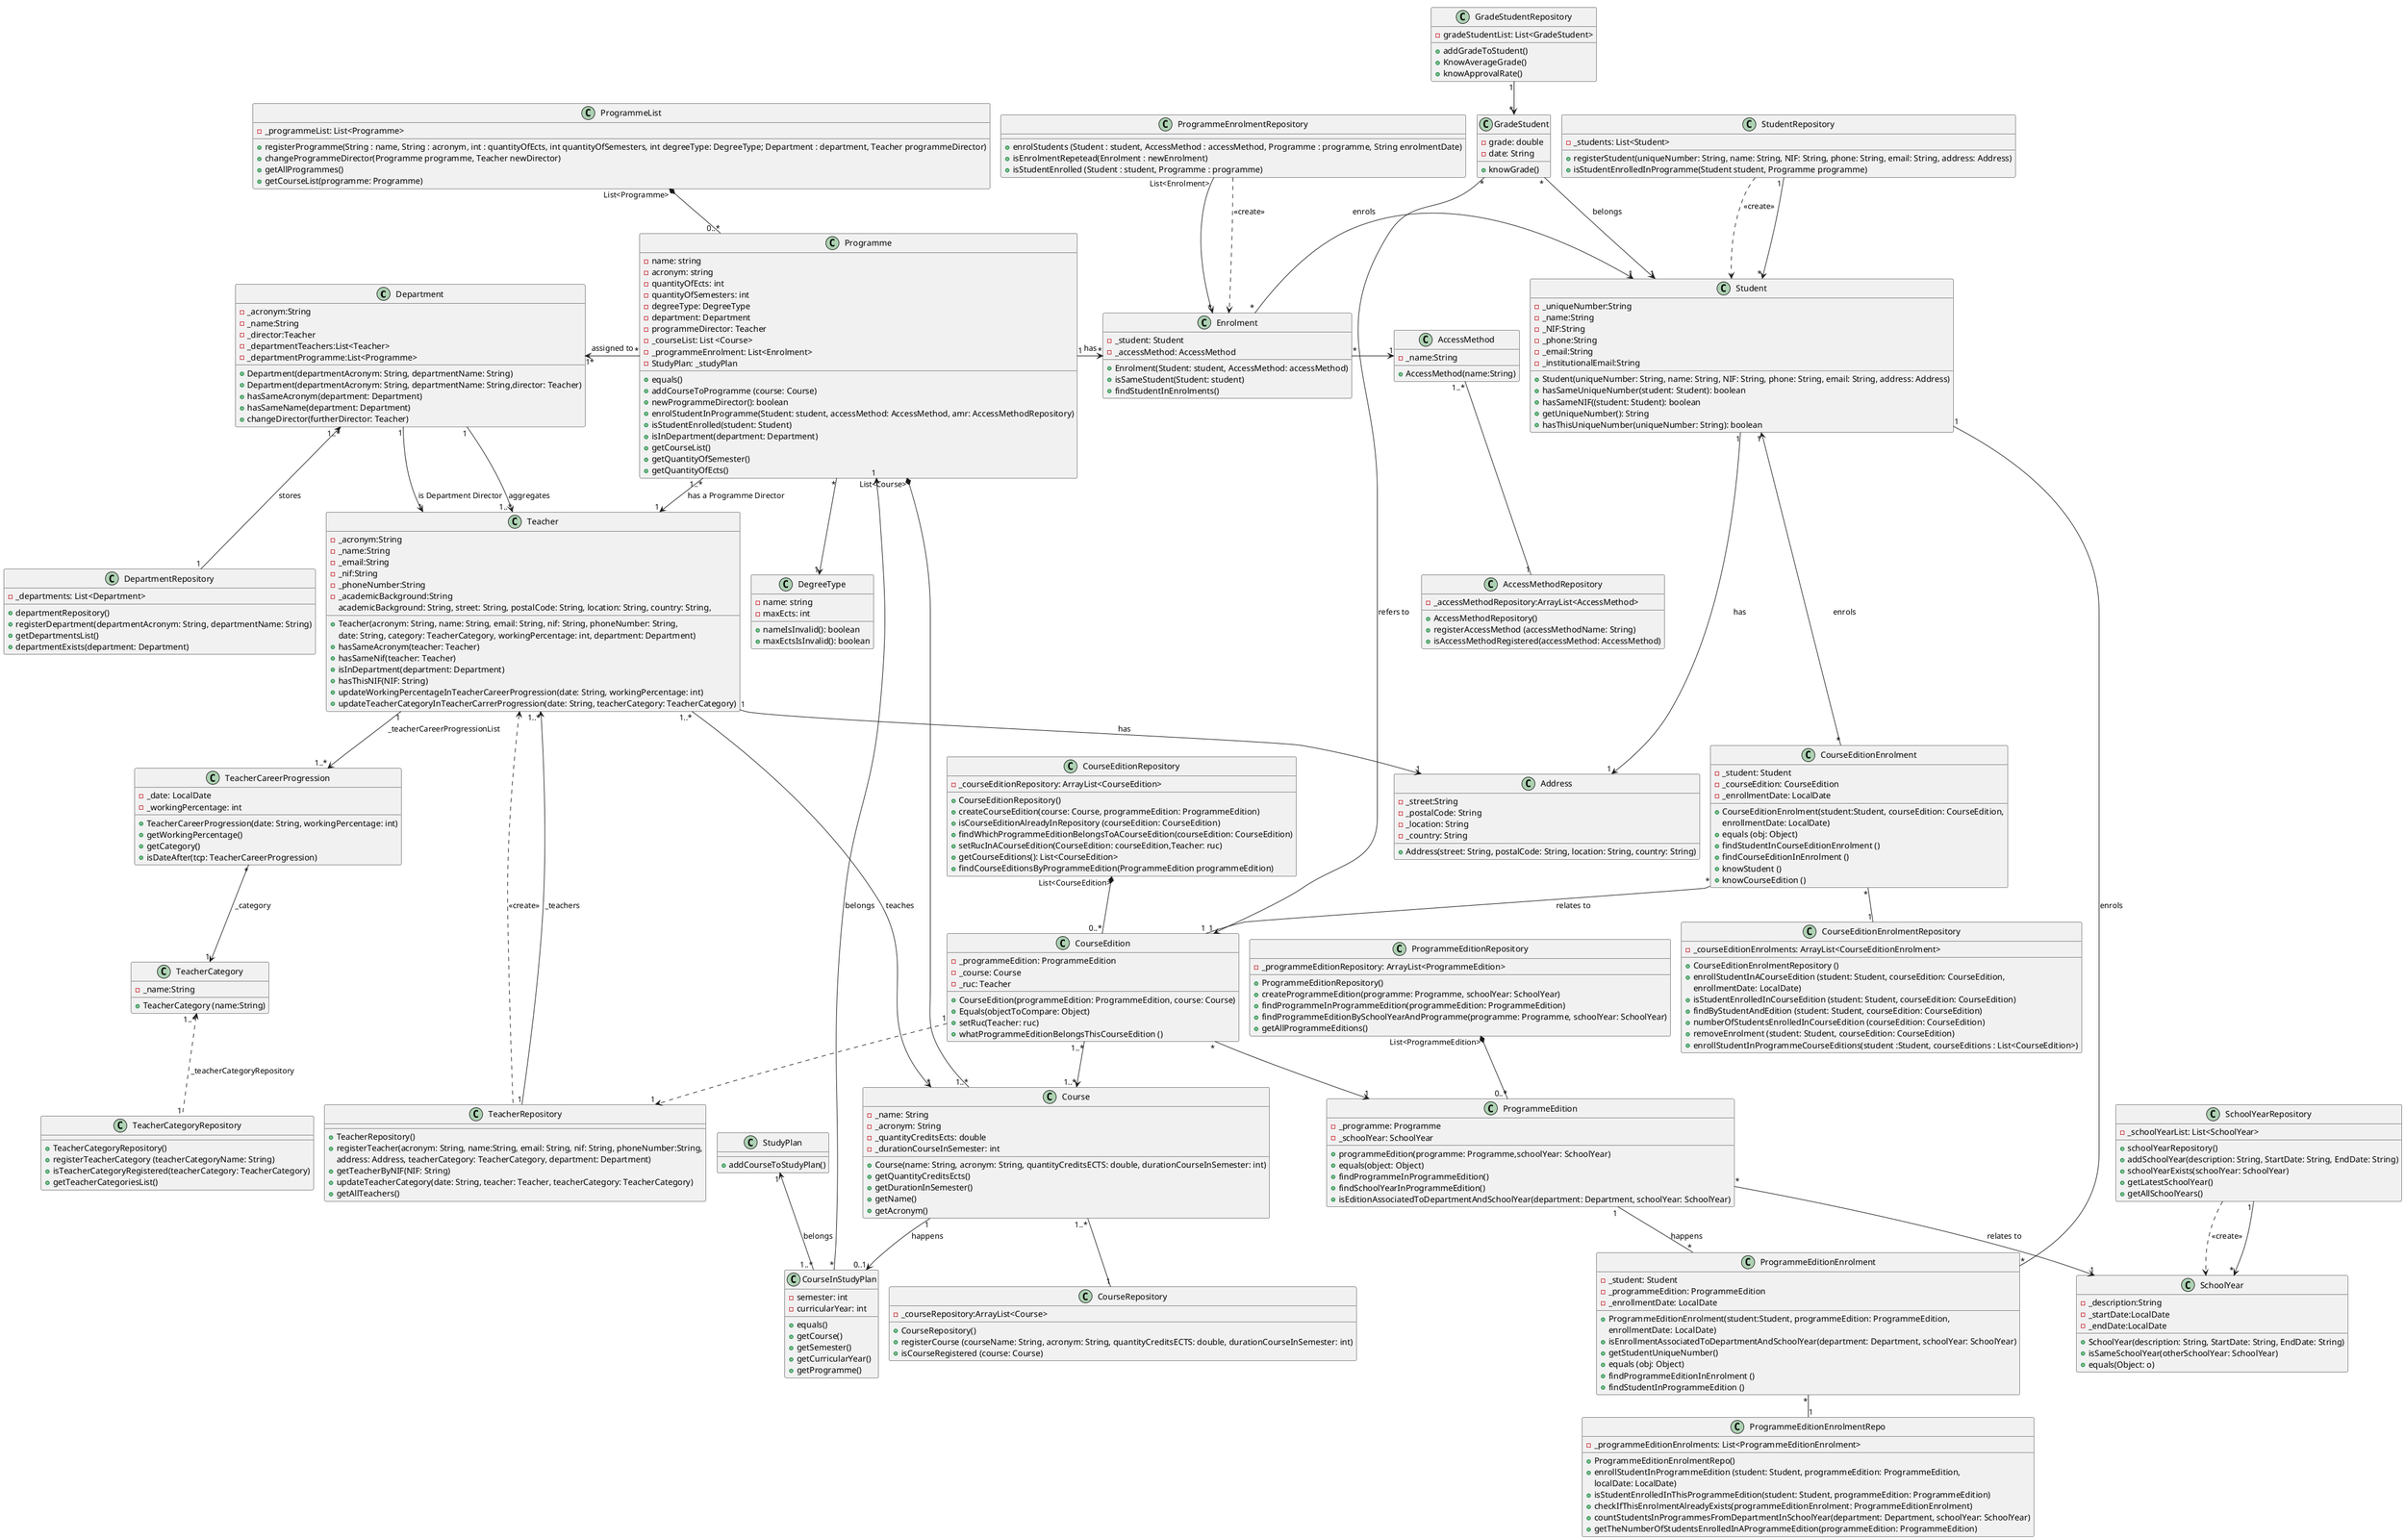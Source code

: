 @startuml
!pragma layout smetana
'left to right direction

class Department {
    -_acronym:String
    -_name:String
    -_director:Teacher
    -_departmentTeachers:List<Teacher>
    -_departmentProgramme:List<Programme>
    +Department(departmentAcronym: String, departmentName: String)
    +Department(departmentAcronym: String, departmentName: String,director: Teacher)
    +hasSameAcronym(department: Department)
    +hasSameName(department: Department)
    +changeDirector(furtherDirector: Teacher)

}

class DepartmentRepository {
    -_departments: List<Department>
    +departmentRepository()
    +registerDepartment(departmentAcronym: String, departmentName: String)
    +getDepartmentsList()
    +departmentExists(department: Department)
}

class TeacherCategory {
    -_name:String
    + TeacherCategory (name:String)
}

class CourseEditionEnrolment {
    -_student: Student
    -_courseEdition: CourseEdition
    -_enrollmentDate: LocalDate
    +CourseEditionEnrolment(student:Student, courseEdition: CourseEdition,
     enrollmentDate: LocalDate)
    +equals (obj: Object)
    +findStudentInCourseEditionEnrolment ()
    +findCourseEditionInEnrolment ()
    +knowStudent ()
    +knowCourseEdition ()
}

class CourseEditionEnrolmentRepository {
    -_courseEditionEnrolments: ArrayList<CourseEditionEnrolment>
    +CourseEditionEnrolmentRepository ()
    +enrollStudentInACourseEdition (student: Student, courseEdition: CourseEdition,
    enrollmentDate: LocalDate)
    +isStudentEnrolledInCourseEdition (student: Student, courseEdition: CourseEdition)
    +findByStudentAndEdition (student: Student, courseEdition: CourseEdition)
    +numberOfStudentsEnrolledInCourseEdition (courseEdition: CourseEdition)
    +removeEnrolment (student: Student, courseEdition: CourseEdition)
    +enrollStudentInProgrammeCourseEditions(student :Student, courseEditions : List<CourseEdition>)
}

class ProgrammeEditionEnrolment {
    -_student: Student
    -_programmeEdition: ProgrammeEdition
    -_enrollmentDate: LocalDate
    +ProgrammeEditionEnrolment(student:Student, programmeEdition: ProgrammeEdition,
     enrollmentDate: LocalDate)
    +isEnrollmentAssociatedToDepartmentAndSchoolYear(department: Department, schoolYear: SchoolYear)
    +getStudentUniqueNumber()
    +equals (obj: Object)
    +findProgrammeEditionInEnrolment ()
    +findStudentInProgrammeEdition ()
}

class ProgrammeEditionEnrolmentRepo {
    -_programmeEditionEnrolments: List<ProgrammeEditionEnrolment>
    +ProgrammeEditionEnrolmentRepo()
    +enrollStudentInProgrammeEdition (student: Student, programmeEdition: ProgrammeEdition,
    localDate: LocalDate)
    +isStudentEnrolledInThisProgrammeEdition(student: Student, programmeEdition: ProgrammeEdition)
    +checkIfThisEnrolmentAlreadyExists(programmeEditionEnrolment: ProgrammeEditionEnrolment)
    +countStudentsInProgrammesFromDepartmentInSchoolYear(department: Department, schoolYear: SchoolYear)
    +getTheNumberOfStudentsEnrolledInAProgrammeEdition(programmeEdition: ProgrammeEdition)
}

class TeacherCategoryRepository {
    +TeacherCategoryRepository()
    +registerTeacherCategory (teacherCategoryName: String)
    +isTeacherCategoryRegistered(teacherCategory: TeacherCategory)
    +getTeacherCategoriesList()
}

class Programme {
     - name: string
     - acronym: string
     - quantityOfEcts: int
     - quantityOfSemesters: int
     - degreeType: DegreeType
     - department: Department
     - programmeDirector: Teacher
     -_courseList: List <Course>
     -_programmeEnrolment: List<Enrolment>
     -StudyPlan: _studyPlan

     + equals()
     + addCourseToProgramme (course: Course)
     + newProgrammeDirector(): boolean
     +enrolStudentInProgramme(Student: student, accessMethod: AccessMethod, amr: AccessMethodRepository)
     +isStudentEnrolled(student: Student)
     +isInDepartment(department: Department)
     +getCourseList()
     +getQuantityOfSemester()
     +getQuantityOfEcts()
 }

class ProgrammeList {
     -_programmeList: List<Programme>
     +registerProgramme(String : name, String : acronym, int : quantityOfEcts, int quantityOfSemesters, int degreeType: DegreeType; Department : department, Teacher programmeDirector)
     +changeProgrammeDirector(Programme programme, Teacher newDirector)
     +getAllProgrammes()
     +getCourseList(programme: Programme)
}

class ProgrammeEdition {
    -_programme: Programme
    -_schoolYear: SchoolYear
    +programmeEdition(programme: Programme,schoolYear: SchoolYear)
    +equals(object: Object)
    +findProgrammeInProgrammeEdition()
    +findSchoolYearInProgrammeEdition()
    +isEditionAssociatedToDepartmentAndSchoolYear(department: Department, schoolYear: SchoolYear)
}

class DegreeType {
    - name: string
    - maxEcts: int
    + nameIsInvalid(): boolean
    + maxEctsIsInvalid(): boolean
}

class Teacher {
     -_acronym:String
     -_name:String
     -_email:String
     -_nif:String
     -_phoneNumber:String
     -_academicBackground:String
     +Teacher(acronym: String, name: String, email: String, nif: String, phoneNumber: String,
     academicBackground: String, street: String, postalCode: String, location: String, country: String,
     date: String, category: TeacherCategory, workingPercentage: int, department: Department)
     +hasSameAcronym(teacher: Teacher)
     +hasSameNif(teacher: Teacher)
     +isInDepartment(department: Department)
     +hasThisNIF(NIF: String)
     +updateWorkingPercentageInTeacherCareerProgression(date: String, workingPercentage: int)
     +updateTeacherCategoryInTeacherCarrerProgression(date: String, teacherCategory: TeacherCategory)
}

class TeacherCareerProgression {
    -_date: LocalDate
    -_workingPercentage: int
    +TeacherCareerProgression(date: String, workingPercentage: int)
    +getWorkingPercentage()
    +getCategory()
    +isDateAfter(tcp: TeacherCareerProgression)
}

class TeacherRepository {
    +TeacherRepository()
    +registerTeacher(acronym: String, name:String, email: String, nif: String, phoneNumber:String,
                          address: Address, teacherCategory: TeacherCategory, department: Department)
    +getTeacherByNIF(NIF: String)
    +updateTeacherCategory(date: String, teacher: Teacher, teacherCategory: TeacherCategory)
    +getAllTeachers()
}


class SchoolYear {
    -_description:String
    -_startDate:LocalDate
    -_endDate:LocalDate
    +SchoolYear(description: String, StartDate: String, EndDate: String)
    +isSameSchoolYear(otherSchoolYear: SchoolYear)
    +equals(Object: o)
}

class SchoolYearRepository {
    -_schoolYearList: List<SchoolYear>
    +schoolYearRepository()
    +addSchoolYear(description: String, StartDate: String, EndDate: String)
    +schoolYearExists(schoolYear: SchoolYear)
    +getLatestSchoolYear()
    +getAllSchoolYears()
}

class Enrolment {
    -_student: Student
    -_accessMethod: AccessMethod
    +Enrolment(Student: student, AccessMethod: accessMethod)
    +isSameStudent(Student: student)
    +findStudentInEnrolments()
}


class ProgrammeEnrolmentRepository {
     +enrolStudents (Student : student, AccessMethod : accessMethod, Programme : programme, String enrolmentDate)
     +isEnrolmentRepetead(Enrolment : newEnrolment)
     +isStudentEnrolled (Student : student, Programme : programme)
}

class Student {
    -_uniqueNumber:String
    -_name:String
    -_NIF:String
    -_phone:String
    -_email:String
    -_institutionalEmail:String
    +Student(uniqueNumber: String, name: String, NIF: String, phone: String, email: String, address: Address)
    +hasSameUniqueNumber(student: Student): boolean
    +hasSameNIF((student: Student): boolean
    +getUniqueNumber(): String
    +hasThisUniqueNumber(uniqueNumber: String): boolean
}

class StudentRepository {
    -_students: List<Student>
    +registerStudent(uniqueNumber: String, name: String, NIF: String, phone: String, email: String, address: Address)
    +isStudentEnrolledInProgramme(Student student, Programme programme)
}

class AccessMethod {
    -_name:String
    +AccessMethod(name:String)
}

class AccessMethodRepository {
    -_accessMethodRepository:ArrayList<AccessMethod>
    +AccessMethodRepository()
    +registerAccessMethod (accessMethodName: String)
    +isAccessMethodRegistered(accessMethod: AccessMethod)
}

class Address {
     -_street:String
     -_postalCode: String
     -_location: String
     -_country: String
     +Address(street: String, postalCode: String, location: String, country: String)
}

class Course {
    -_name: String
    -_acronym: String
    -_quantityCreditsEcts: double
    -_durationCourseInSemester: int

    +Course(name: String, acronym: String, quantityCreditsECTS: double, durationCourseInSemester: int)
    +getQuantityCreditsEcts()
    +getDurationInSemester()
    +getName()
    +getAcronym()
}

class CourseRepository {
    -_courseRepository:ArrayList<Course>
    +CourseRepository()
    +registerCourse (courseName: String, acronym: String, quantityCreditsECTS: double, durationCourseInSemester: int)
    +isCourseRegistered (course: Course)
}

class CourseEdition {
    -_programmeEdition: ProgrammeEdition
    -_course: Course
    -_ruc: Teacher
    +CourseEdition(programmeEdition: ProgrammeEdition, course: Course)
    +Equals(objectToCompare: Object)
    +setRuc(Teacher: ruc)
    +whatProgrammeEditionBelongsThisCourseEdition ()
}

class CourseEditionRepository {
    -_courseEditionRepository: ArrayList<CourseEdition>
    +CourseEditionRepository()
    +createCourseEdition(course: Course, programmeEdition: ProgrammeEdition)
    +isCourseEditionAlreadyInRepository (courseEdition: CourseEdition)
    +findWhichProgrammeEditionBelongsToACourseEdition(courseEdition: CourseEdition)
    +setRucInACourseEdition(CourseEdition: courseEdition,Teacher: ruc)
    +getCourseEditions(): List<CourseEdition>
    +findCourseEditionsByProgrammeEdition(ProgrammeEdition programmeEdition)
}

class GradeStudent {
    -grade: double
    -date: String
    +knowGrade()
}

class GradeStudentRepository {
    -gradeStudentList: List<GradeStudent>
    +addGradeToStudent()
    +KnowAverageGrade()
    +knowApprovalRate()
}
class StudyPlan {

    +addCourseToStudyPlan()

}

class CourseInStudyPlan {
    -semester: int
    -curricularYear: int
    +equals()
    +getCourse()
    +getSemester()
    +getCurricularYear()
    +getProgramme()
}

class ProgrammeEditionRepository {
    -_programmeEditionRepository: ArrayList<ProgrammeEdition>
    +ProgrammeEditionRepository()
    +createProgrammeEdition(programme: Programme, schoolYear: SchoolYear)
    +findProgrammeInProgrammeEdition(programmeEdition: ProgrammeEdition)
    +findProgrammeEditionBySchoolYearAndProgramme(programme: Programme, schoolYear: SchoolYear)
    +getAllProgrammeEditions()
}

Teacher "1" --> "1" Address: has
Student "1" --> "1" Address: has
Programme "1..*" --> "1" Teacher : has a Programme Director
Teacher "1..*" -r-> "*" Course: teaches
Programme "*" -l-> "1*" Department: assigned to
DegreeType "1" <-u- "*" Programme
Enrolment "*" -l-> "1" AccessMethod
ProgrammeEnrolmentRepository ..> Enrolment: <<create>>
ProgrammeEnrolmentRepository "List<Enrolment>  " --> "*" Enrolment: "           "
Programme "1"  -r-> "*" Enrolment: has
Student "1" <-l- "*" Enrolment: enrols
StudentRepository ..> Student: <<create>>\n
StudentRepository "1 " --> "*" Student: "             "
SchoolYearRepository "1 " --> "*" SchoolYear: "       "
SchoolYearRepository ..> SchoolYear: <<create>>
ProgrammeEdition "*" --> "1" SchoolYear: relates to
Teacher "1" <-- "1" Department: is Department Director
Teacher "1..*" <-- "1" Department: aggregates
Teacher "1..*" <-- "1" TeacherRepository: _teachers
Teacher <.. TeacherRepository: <<create>>
Teacher "1" --> "1..*" TeacherCareerProgression: _teacherCareerProgressionList
TeacherCareerProgression "*" --> "1"TeacherCategory: _category
Department "1..*" <-- "1" DepartmentRepository: stores
AccessMethod "1..*" -- "1" AccessMethodRepository
TeacherCategory "1..*" <.. "1" TeacherCategoryRepository: _teacherCategoryRepository
Course "1..*" -- "1" CourseRepository
GradeStudent "*" --> "1" Student: belongs
GradeStudent "*" --> "1" CourseEdition: refers to
StudyPlan "1" <-- "1..*" CourseInStudyPlan: belongs
CourseInStudyPlan "*" --> "1" Programme: belongs
CourseInStudyPlan "0..1" <-u- "1" Course: happens
CourseEdition "1" ..> "1" TeacherRepository
Student "1" <--- "*" CourseEditionEnrolment : > enrols
CourseEditionEnrolment "*" -- "1" CourseEdition : > relates to
CourseEditionEnrolment "*" -- "1" CourseEditionEnrolmentRepository
ProgrammeEdition "1" -- "*" ProgrammeEditionEnrolment : < happens
ProgrammeEditionEnrolment "*" -- "1" Student : < enrols
ProgrammeEditionEnrolment "*" -- "1" ProgrammeEditionEnrolmentRepo
GradeStudentRepository "1" --> "*" GradeStudent
CourseEditionRepository "List<CourseEdition>" *-- "0..*" CourseEdition
ProgrammeEditionRepository "List<ProgrammeEdition>" *-- "0..*" ProgrammeEdition
ProgrammeList "List<Programme>" *-- "0..*" Programme
Programme "List<Course>" *-- "1..*" Course
CourseEdition "*" --> "1" ProgrammeEdition
CourseEdition "1..*" --> "1..*" Course

@enduml
